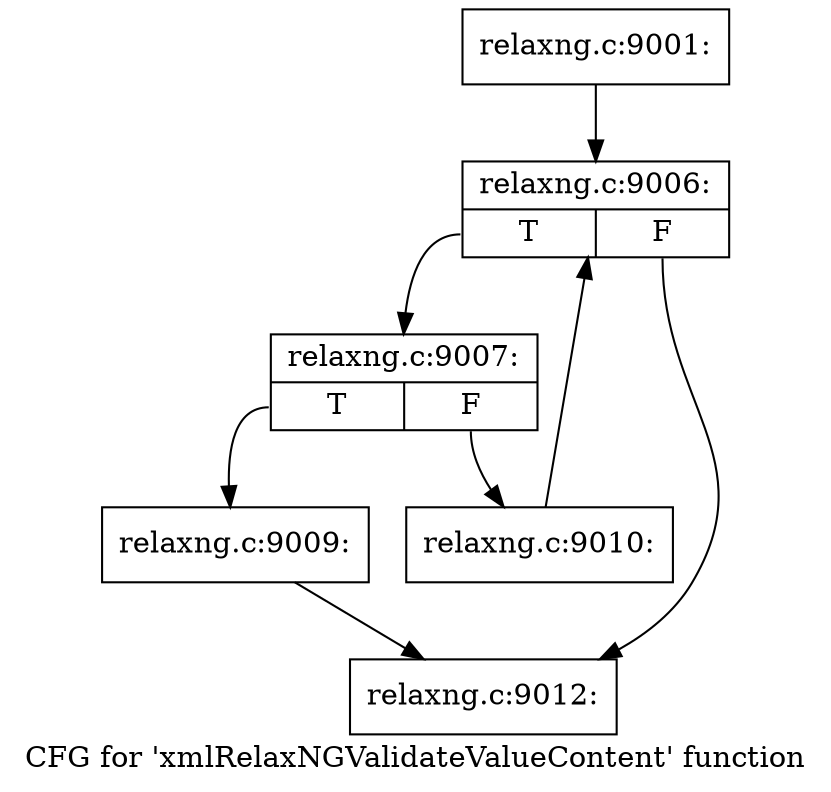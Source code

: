 digraph "CFG for 'xmlRelaxNGValidateValueContent' function" {
	label="CFG for 'xmlRelaxNGValidateValueContent' function";

	Node0x3efbf20 [shape=record,label="{relaxng.c:9001:}"];
	Node0x3efbf20 -> Node0x3f0dbf0;
	Node0x3f0dbf0 [shape=record,label="{relaxng.c:9006:|{<s0>T|<s1>F}}"];
	Node0x3f0dbf0:s0 -> Node0x3f0df10;
	Node0x3f0dbf0:s1 -> Node0x3f0dda0;
	Node0x3f0df10 [shape=record,label="{relaxng.c:9007:|{<s0>T|<s1>F}}"];
	Node0x3f0df10:s0 -> Node0x3f0e8d0;
	Node0x3f0df10:s1 -> Node0x3f0ec00;
	Node0x3f0e8d0 [shape=record,label="{relaxng.c:9009:}"];
	Node0x3f0e8d0 -> Node0x3f0dda0;
	Node0x3f0ec00 [shape=record,label="{relaxng.c:9010:}"];
	Node0x3f0ec00 -> Node0x3f0dbf0;
	Node0x3f0dda0 [shape=record,label="{relaxng.c:9012:}"];
}
